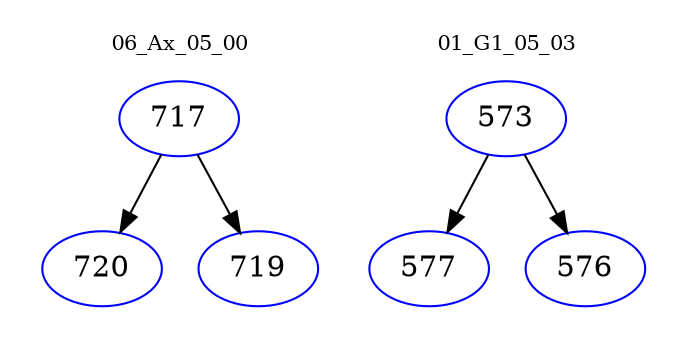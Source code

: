 digraph{
subgraph cluster_0 {
color = white
label = "06_Ax_05_00";
fontsize=10;
T0_717 [label="717", color="blue"]
T0_717 -> T0_720 [color="black"]
T0_720 [label="720", color="blue"]
T0_717 -> T0_719 [color="black"]
T0_719 [label="719", color="blue"]
}
subgraph cluster_1 {
color = white
label = "01_G1_05_03";
fontsize=10;
T1_573 [label="573", color="blue"]
T1_573 -> T1_577 [color="black"]
T1_577 [label="577", color="blue"]
T1_573 -> T1_576 [color="black"]
T1_576 [label="576", color="blue"]
}
}
